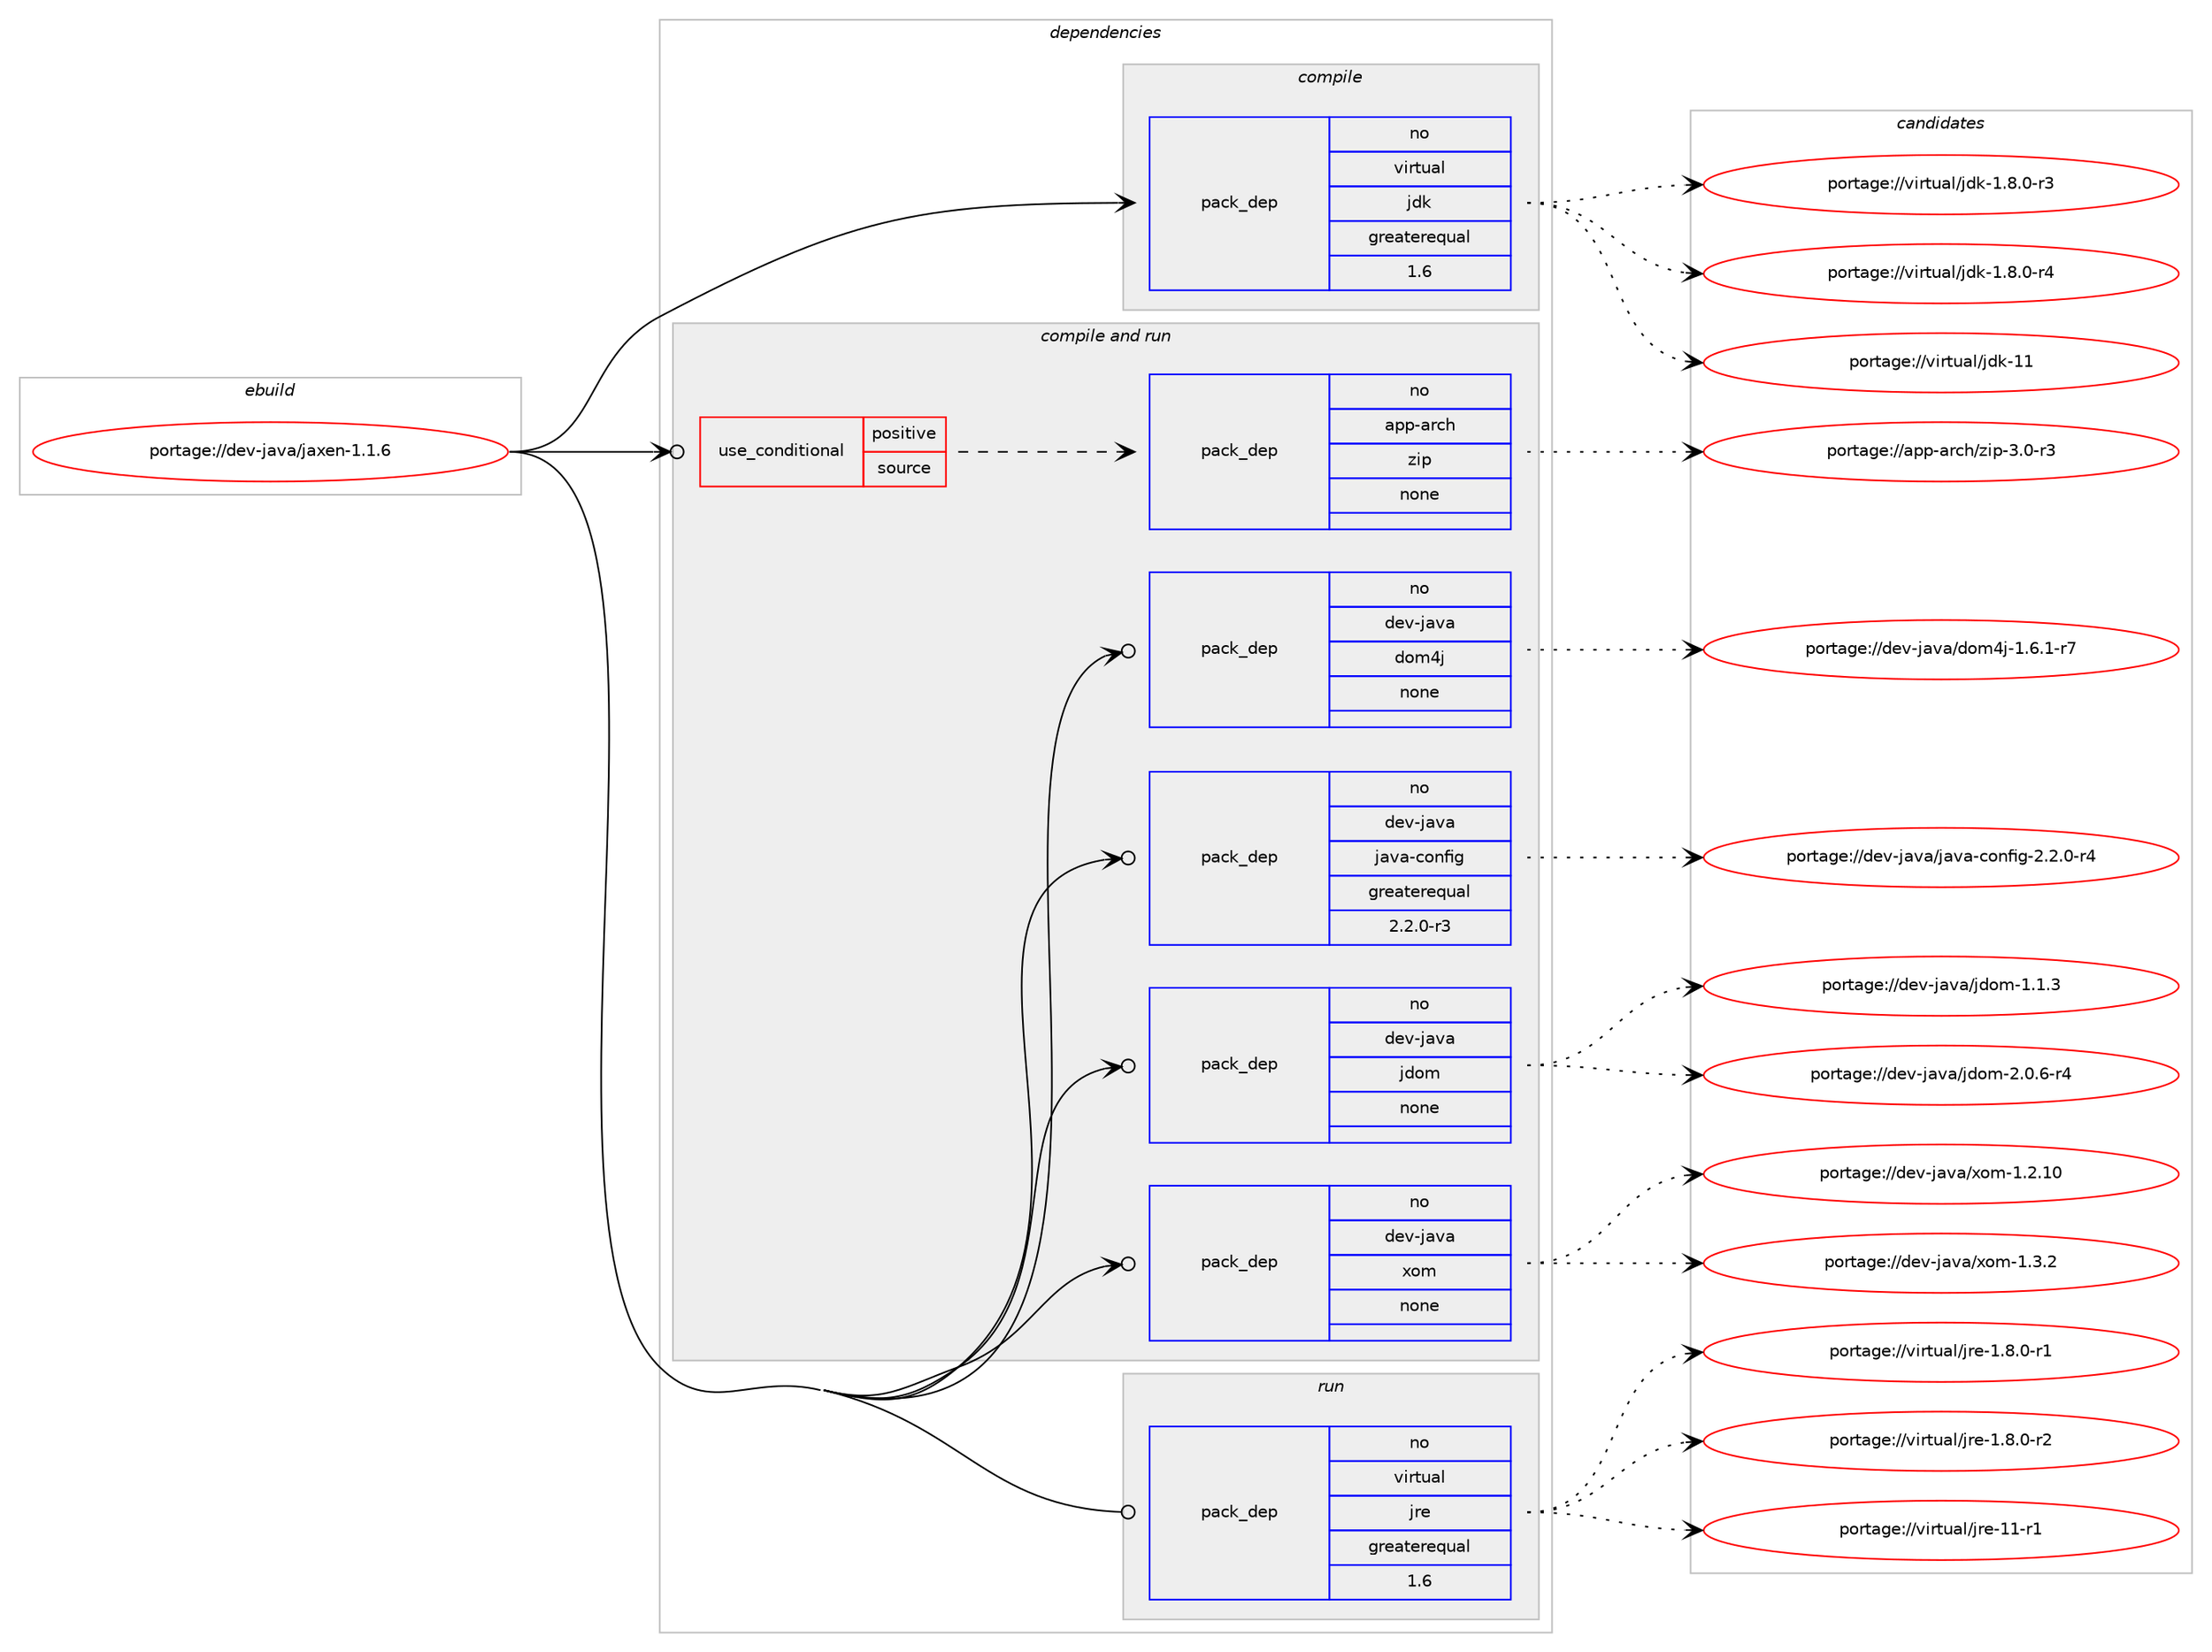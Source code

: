 digraph prolog {

# *************
# Graph options
# *************

newrank=true;
concentrate=true;
compound=true;
graph [rankdir=LR,fontname=Helvetica,fontsize=10,ranksep=1.5];#, ranksep=2.5, nodesep=0.2];
edge  [arrowhead=vee];
node  [fontname=Helvetica,fontsize=10];

# **********
# The ebuild
# **********

subgraph cluster_leftcol {
color=gray;
rank=same;
label=<<i>ebuild</i>>;
id [label="portage://dev-java/jaxen-1.1.6", color=red, width=4, href="../dev-java/jaxen-1.1.6.svg"];
}

# ****************
# The dependencies
# ****************

subgraph cluster_midcol {
color=gray;
label=<<i>dependencies</i>>;
subgraph cluster_compile {
fillcolor="#eeeeee";
style=filled;
label=<<i>compile</i>>;
subgraph pack67860 {
dependency88998 [label=<<TABLE BORDER="0" CELLBORDER="1" CELLSPACING="0" CELLPADDING="4" WIDTH="220"><TR><TD ROWSPAN="6" CELLPADDING="30">pack_dep</TD></TR><TR><TD WIDTH="110">no</TD></TR><TR><TD>virtual</TD></TR><TR><TD>jdk</TD></TR><TR><TD>greaterequal</TD></TR><TR><TD>1.6</TD></TR></TABLE>>, shape=none, color=blue];
}
id:e -> dependency88998:w [weight=20,style="solid",arrowhead="vee"];
}
subgraph cluster_compileandrun {
fillcolor="#eeeeee";
style=filled;
label=<<i>compile and run</i>>;
subgraph cond18422 {
dependency88999 [label=<<TABLE BORDER="0" CELLBORDER="1" CELLSPACING="0" CELLPADDING="4"><TR><TD ROWSPAN="3" CELLPADDING="10">use_conditional</TD></TR><TR><TD>positive</TD></TR><TR><TD>source</TD></TR></TABLE>>, shape=none, color=red];
subgraph pack67861 {
dependency89000 [label=<<TABLE BORDER="0" CELLBORDER="1" CELLSPACING="0" CELLPADDING="4" WIDTH="220"><TR><TD ROWSPAN="6" CELLPADDING="30">pack_dep</TD></TR><TR><TD WIDTH="110">no</TD></TR><TR><TD>app-arch</TD></TR><TR><TD>zip</TD></TR><TR><TD>none</TD></TR><TR><TD></TD></TR></TABLE>>, shape=none, color=blue];
}
dependency88999:e -> dependency89000:w [weight=20,style="dashed",arrowhead="vee"];
}
id:e -> dependency88999:w [weight=20,style="solid",arrowhead="odotvee"];
subgraph pack67862 {
dependency89001 [label=<<TABLE BORDER="0" CELLBORDER="1" CELLSPACING="0" CELLPADDING="4" WIDTH="220"><TR><TD ROWSPAN="6" CELLPADDING="30">pack_dep</TD></TR><TR><TD WIDTH="110">no</TD></TR><TR><TD>dev-java</TD></TR><TR><TD>dom4j</TD></TR><TR><TD>none</TD></TR><TR><TD></TD></TR></TABLE>>, shape=none, color=blue];
}
id:e -> dependency89001:w [weight=20,style="solid",arrowhead="odotvee"];
subgraph pack67863 {
dependency89002 [label=<<TABLE BORDER="0" CELLBORDER="1" CELLSPACING="0" CELLPADDING="4" WIDTH="220"><TR><TD ROWSPAN="6" CELLPADDING="30">pack_dep</TD></TR><TR><TD WIDTH="110">no</TD></TR><TR><TD>dev-java</TD></TR><TR><TD>java-config</TD></TR><TR><TD>greaterequal</TD></TR><TR><TD>2.2.0-r3</TD></TR></TABLE>>, shape=none, color=blue];
}
id:e -> dependency89002:w [weight=20,style="solid",arrowhead="odotvee"];
subgraph pack67864 {
dependency89003 [label=<<TABLE BORDER="0" CELLBORDER="1" CELLSPACING="0" CELLPADDING="4" WIDTH="220"><TR><TD ROWSPAN="6" CELLPADDING="30">pack_dep</TD></TR><TR><TD WIDTH="110">no</TD></TR><TR><TD>dev-java</TD></TR><TR><TD>jdom</TD></TR><TR><TD>none</TD></TR><TR><TD></TD></TR></TABLE>>, shape=none, color=blue];
}
id:e -> dependency89003:w [weight=20,style="solid",arrowhead="odotvee"];
subgraph pack67865 {
dependency89004 [label=<<TABLE BORDER="0" CELLBORDER="1" CELLSPACING="0" CELLPADDING="4" WIDTH="220"><TR><TD ROWSPAN="6" CELLPADDING="30">pack_dep</TD></TR><TR><TD WIDTH="110">no</TD></TR><TR><TD>dev-java</TD></TR><TR><TD>xom</TD></TR><TR><TD>none</TD></TR><TR><TD></TD></TR></TABLE>>, shape=none, color=blue];
}
id:e -> dependency89004:w [weight=20,style="solid",arrowhead="odotvee"];
}
subgraph cluster_run {
fillcolor="#eeeeee";
style=filled;
label=<<i>run</i>>;
subgraph pack67866 {
dependency89005 [label=<<TABLE BORDER="0" CELLBORDER="1" CELLSPACING="0" CELLPADDING="4" WIDTH="220"><TR><TD ROWSPAN="6" CELLPADDING="30">pack_dep</TD></TR><TR><TD WIDTH="110">no</TD></TR><TR><TD>virtual</TD></TR><TR><TD>jre</TD></TR><TR><TD>greaterequal</TD></TR><TR><TD>1.6</TD></TR></TABLE>>, shape=none, color=blue];
}
id:e -> dependency89005:w [weight=20,style="solid",arrowhead="odot"];
}
}

# **************
# The candidates
# **************

subgraph cluster_choices {
rank=same;
color=gray;
label=<<i>candidates</i>>;

subgraph choice67860 {
color=black;
nodesep=1;
choiceportage11810511411611797108471061001074549465646484511451 [label="portage://virtual/jdk-1.8.0-r3", color=red, width=4,href="../virtual/jdk-1.8.0-r3.svg"];
choiceportage11810511411611797108471061001074549465646484511452 [label="portage://virtual/jdk-1.8.0-r4", color=red, width=4,href="../virtual/jdk-1.8.0-r4.svg"];
choiceportage1181051141161179710847106100107454949 [label="portage://virtual/jdk-11", color=red, width=4,href="../virtual/jdk-11.svg"];
dependency88998:e -> choiceportage11810511411611797108471061001074549465646484511451:w [style=dotted,weight="100"];
dependency88998:e -> choiceportage11810511411611797108471061001074549465646484511452:w [style=dotted,weight="100"];
dependency88998:e -> choiceportage1181051141161179710847106100107454949:w [style=dotted,weight="100"];
}
subgraph choice67861 {
color=black;
nodesep=1;
choiceportage9711211245971149910447122105112455146484511451 [label="portage://app-arch/zip-3.0-r3", color=red, width=4,href="../app-arch/zip-3.0-r3.svg"];
dependency89000:e -> choiceportage9711211245971149910447122105112455146484511451:w [style=dotted,weight="100"];
}
subgraph choice67862 {
color=black;
nodesep=1;
choiceportage10010111845106971189747100111109521064549465446494511455 [label="portage://dev-java/dom4j-1.6.1-r7", color=red, width=4,href="../dev-java/dom4j-1.6.1-r7.svg"];
dependency89001:e -> choiceportage10010111845106971189747100111109521064549465446494511455:w [style=dotted,weight="100"];
}
subgraph choice67863 {
color=black;
nodesep=1;
choiceportage10010111845106971189747106971189745991111101021051034550465046484511452 [label="portage://dev-java/java-config-2.2.0-r4", color=red, width=4,href="../dev-java/java-config-2.2.0-r4.svg"];
dependency89002:e -> choiceportage10010111845106971189747106971189745991111101021051034550465046484511452:w [style=dotted,weight="100"];
}
subgraph choice67864 {
color=black;
nodesep=1;
choiceportage10010111845106971189747106100111109454946494651 [label="portage://dev-java/jdom-1.1.3", color=red, width=4,href="../dev-java/jdom-1.1.3.svg"];
choiceportage100101118451069711897471061001111094550464846544511452 [label="portage://dev-java/jdom-2.0.6-r4", color=red, width=4,href="../dev-java/jdom-2.0.6-r4.svg"];
dependency89003:e -> choiceportage10010111845106971189747106100111109454946494651:w [style=dotted,weight="100"];
dependency89003:e -> choiceportage100101118451069711897471061001111094550464846544511452:w [style=dotted,weight="100"];
}
subgraph choice67865 {
color=black;
nodesep=1;
choiceportage1001011184510697118974712011110945494650464948 [label="portage://dev-java/xom-1.2.10", color=red, width=4,href="../dev-java/xom-1.2.10.svg"];
choiceportage10010111845106971189747120111109454946514650 [label="portage://dev-java/xom-1.3.2", color=red, width=4,href="../dev-java/xom-1.3.2.svg"];
dependency89004:e -> choiceportage1001011184510697118974712011110945494650464948:w [style=dotted,weight="100"];
dependency89004:e -> choiceportage10010111845106971189747120111109454946514650:w [style=dotted,weight="100"];
}
subgraph choice67866 {
color=black;
nodesep=1;
choiceportage11810511411611797108471061141014549465646484511449 [label="portage://virtual/jre-1.8.0-r1", color=red, width=4,href="../virtual/jre-1.8.0-r1.svg"];
choiceportage11810511411611797108471061141014549465646484511450 [label="portage://virtual/jre-1.8.0-r2", color=red, width=4,href="../virtual/jre-1.8.0-r2.svg"];
choiceportage11810511411611797108471061141014549494511449 [label="portage://virtual/jre-11-r1", color=red, width=4,href="../virtual/jre-11-r1.svg"];
dependency89005:e -> choiceportage11810511411611797108471061141014549465646484511449:w [style=dotted,weight="100"];
dependency89005:e -> choiceportage11810511411611797108471061141014549465646484511450:w [style=dotted,weight="100"];
dependency89005:e -> choiceportage11810511411611797108471061141014549494511449:w [style=dotted,weight="100"];
}
}

}
